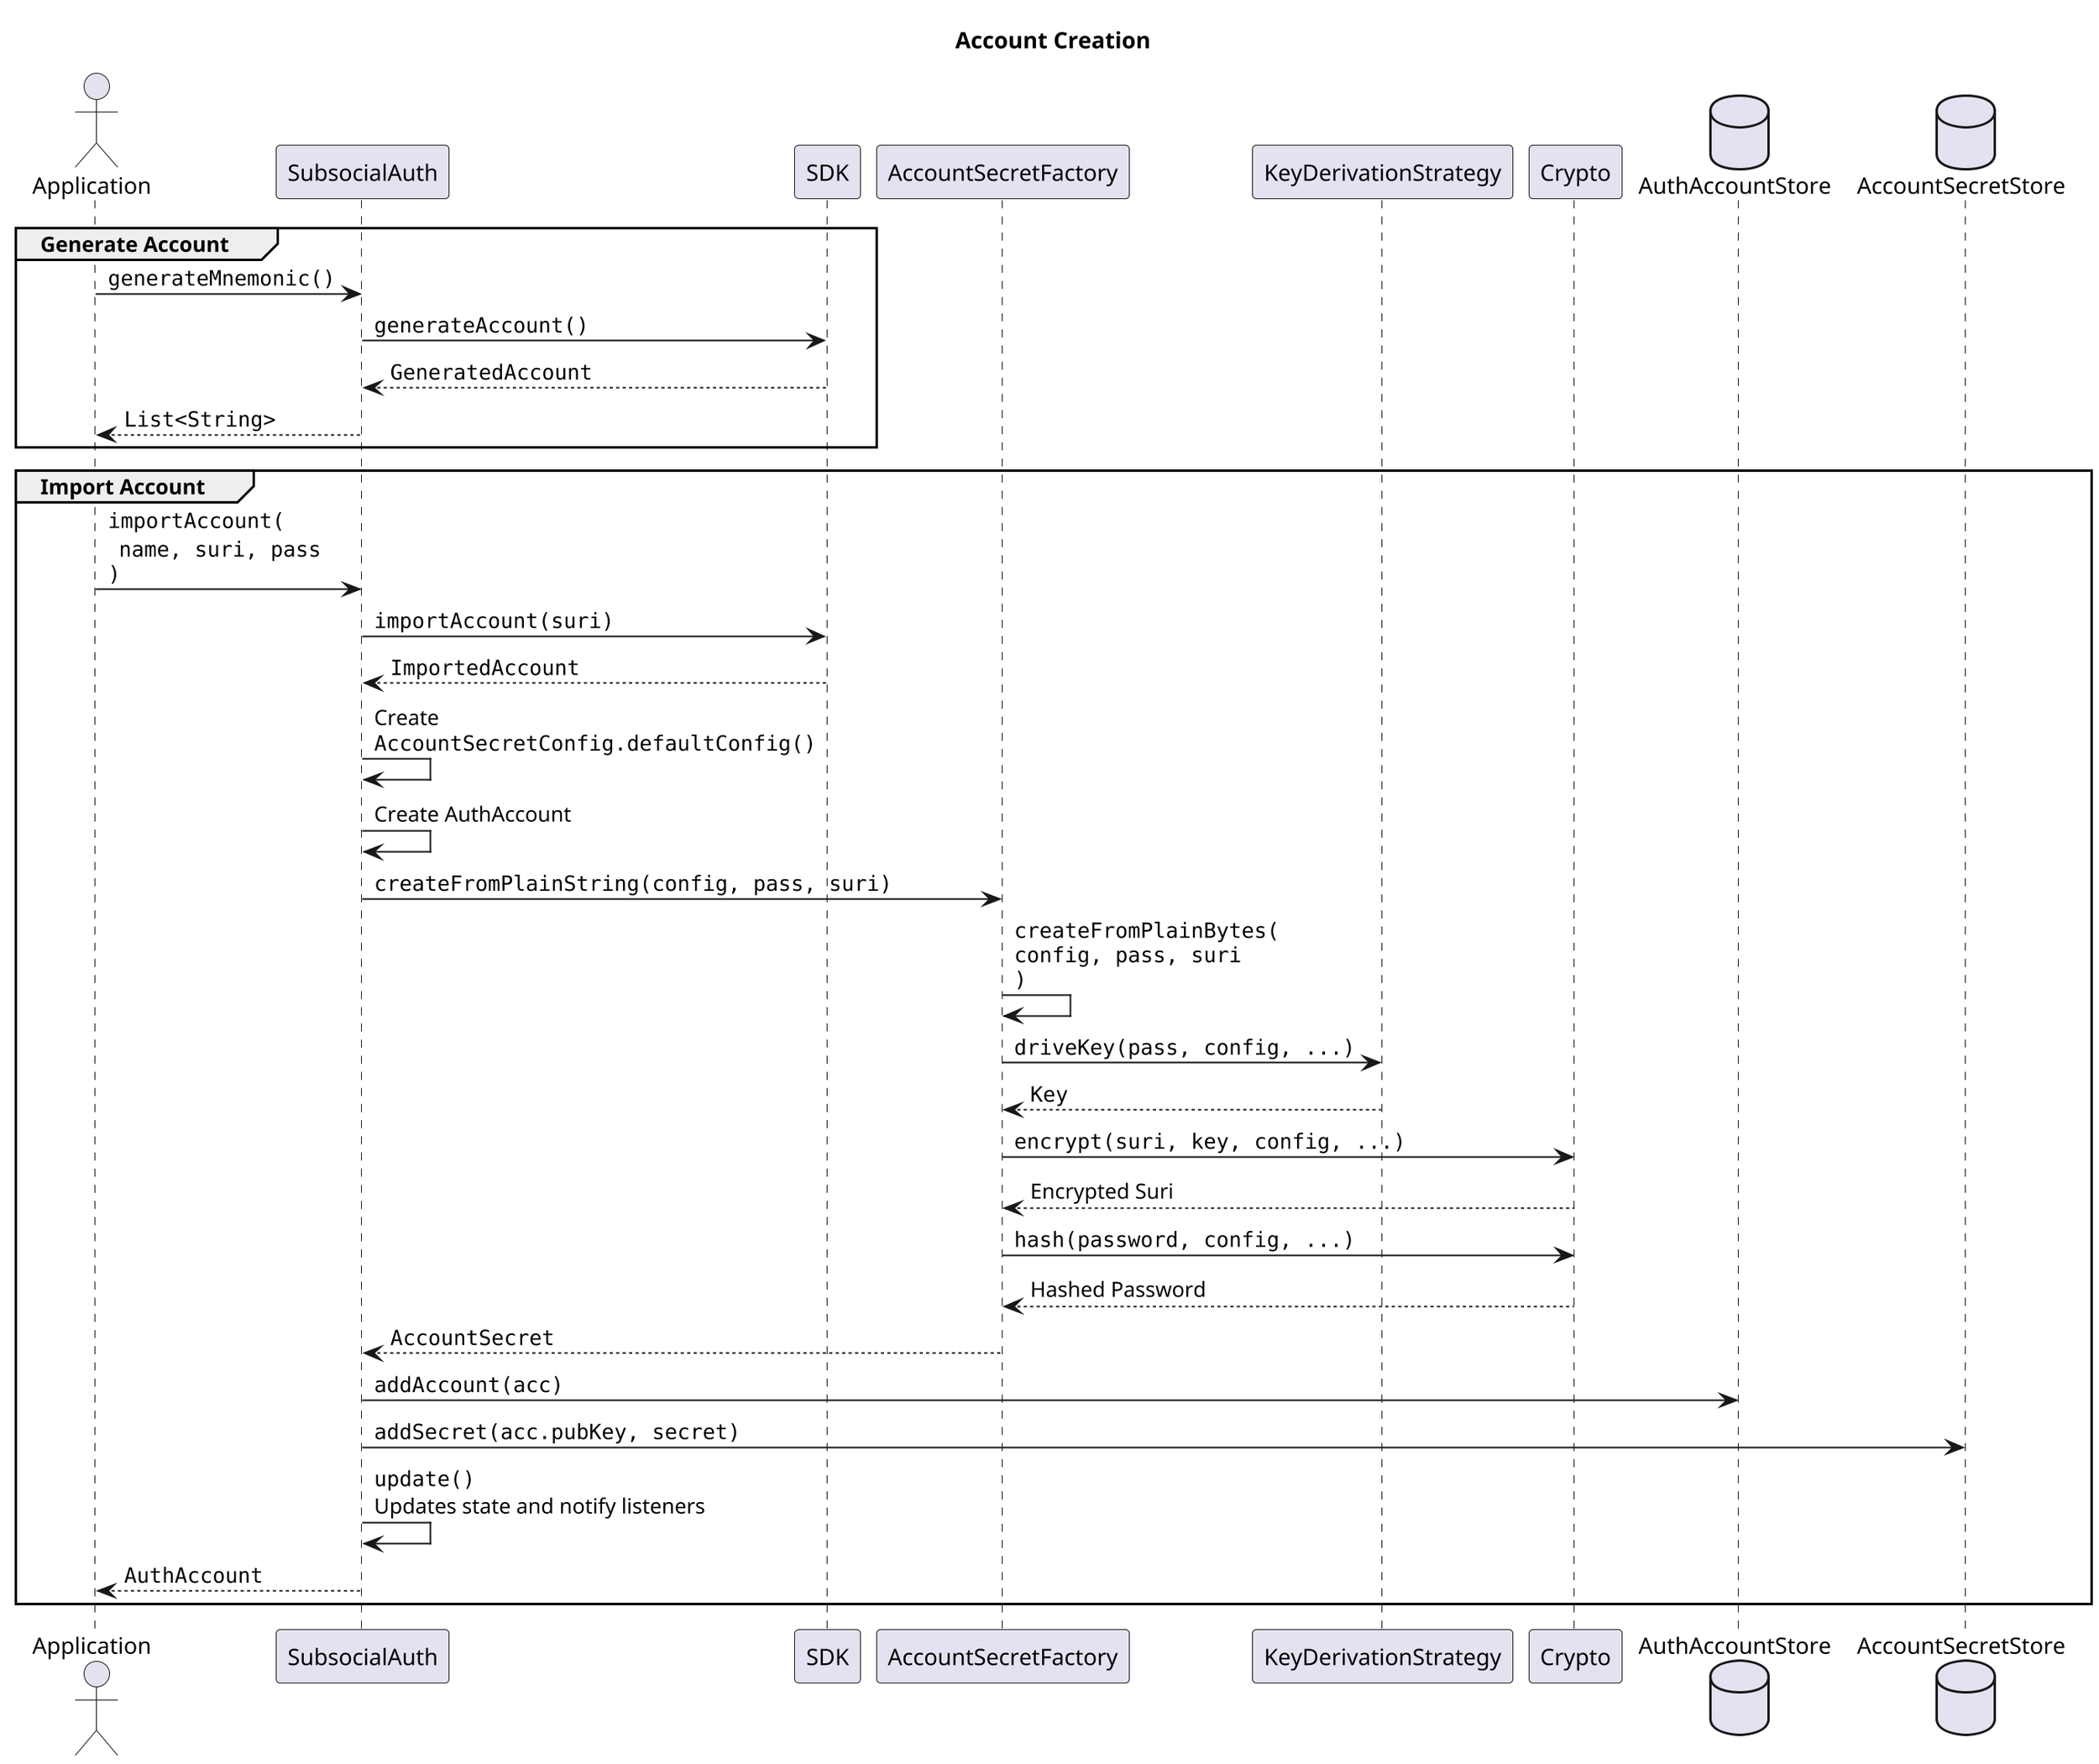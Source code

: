 @startuml create_account
skinparam dpi 200


title Account Creation


actor Application

participant SubsocialAuth order 0
participant SDK order 10
participant AccountSecretFactory order 20
participant KeyDerivationStrategy order 30
participant Crypto order 40
database AuthAccountStore order 50
database AccountSecretStore order 60

group Generate Account
    Application -> SubsocialAuth : ""generateMnemonic()""

    SubsocialAuth -> SDK : ""generateAccount()""

    SDK --> SubsocialAuth : ""GeneratedAccount""

    SubsocialAuth --> Application : ""List<String>""
end

group Import Account
    Application -> SubsocialAuth : ""importAccount(""\n  ""name, suri, pass""\n"")""

    SubsocialAuth -> SDK : ""importAccount(suri)""

    SDK --> SubsocialAuth : ""ImportedAccount""

    SubsocialAuth -> SubsocialAuth : Create\n""AccountSecretConfig.defaultConfig()""

    SubsocialAuth -> SubsocialAuth : Create AuthAccount

    SubsocialAuth -> AccountSecretFactory : ""createFromPlainString(config, pass, suri)""

    AccountSecretFactory -> AccountSecretFactory : ""createFromPlainBytes(""\n""config, pass, suri""\n"")""

    AccountSecretFactory -> KeyDerivationStrategy : ""driveKey(pass, config, ...)""

    KeyDerivationStrategy --> AccountSecretFactory : ""Key""

    AccountSecretFactory -> Crypto : ""encrypt(suri, key, config, ...)""

    Crypto --> AccountSecretFactory : Encrypted Suri

    AccountSecretFactory -> Crypto : ""hash(password, config, ...)""

    Crypto --> AccountSecretFactory : Hashed Password


    AccountSecretFactory --> SubsocialAuth : ""AccountSecret""


    SubsocialAuth -> AuthAccountStore : ""addAccount(acc)""
    SubsocialAuth -> AccountSecretStore : ""addSecret(acc.pubKey, secret)""

    SubsocialAuth -> SubsocialAuth : ""update()""\nUpdates state and notify listeners

    SubsocialAuth --> Application : ""AuthAccount""
end

@enduml

@startuml set_signer

skinparam dpi 200


title Set Signer


actor Application

participant SubsocialAuth order 0
participant SDK order 10
participant KeyDerivationStrategy order 30
participant Crypto order 40
database AccountSecretStore order 60

Application -> SubsocialAuth : ""setSigner(acc, password)""


group Verify Password
    SubsocialAuth -> SubsocialAuth : ""verifyPassword(acc, password)""
    SubsocialAuth -> AccountSecretStore : ""getSecret(acc.pubKey)""
    AccountSecretStore --> SubsocialAuth : ""AccountSecret""
    SubsocialAuth -> Crypto : ""verifyHash(pass, expected, config, ...)""
    Crypto --> SubsocialAuth : ""boolean"" (if hash match)
end

group ""_decryptSuri""

    SubsocialAuth -> SubsocialAuth : ""_decryptSuri(acc, pass)""
    SubsocialAuth -> AccountSecretStore : ""getSecret(acc.pubKey)""
    AccountSecretStore --> SubsocialAuth : ""AccountSecret""
    SubsocialAuth -> KeyDerivationStrategy : ""driveKey(pass, config, ...)""
    KeyDerivationStrategy --> SubsocialAuth : ""Key""
    SubsocialAuth -> Crypto : ""decrypt(encryptedSuri, key, config, ...)""
    Crypto --> SubsocialAuth : ""suri""
end

SubsocialAuth -> SDK : ""importAccount(suri)""

SubsocialAuth --> Application : ""boolean"" (if signer was set)

@enduml